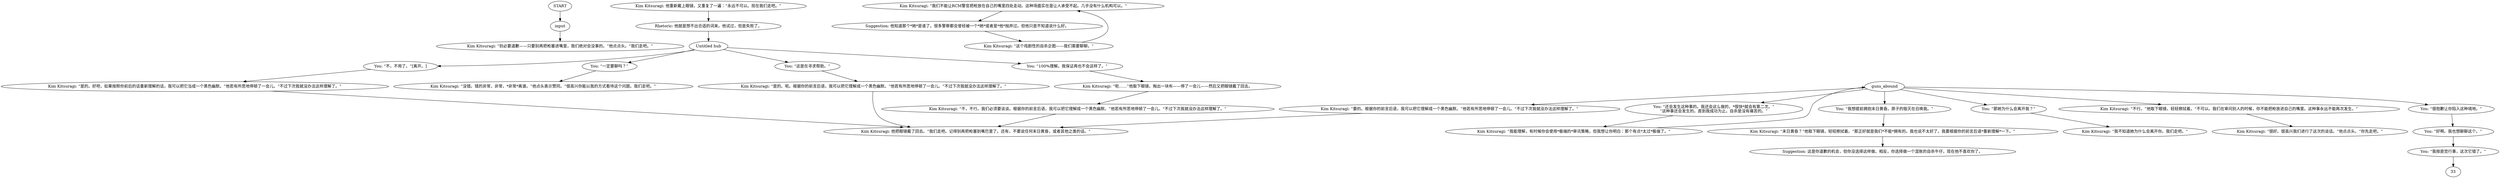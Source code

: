 # KIM SWITCH / TRIED SHOOTING YOURSELF
# a quick switch if you tried to shoot yourself with an empty gun
# ==================================================
digraph G {
	  0 [label="START"];
	  1 [label="input"];
	  2 [label="You: “不，不用了。”[离开。]"];
	  3 [label="You: “还会发生这种事的。我还会这么做的，*很快*就会有第二次。”\n“这种事还会发生的。直到我成功为止。自杀是没有痛苦的。”"];
	  4 [label="Kim Kitsuragi: “是的。呃。根据你的前言后语，我可以把它理解成一个黑色幽默。”他若有所思地停顿了一会儿。“不过下次我就没办法这样理解了。”"];
	  5 [label="You: “一定要聊吗？”"];
	  6 [label="Kim Kitsuragi: “末日黄昏？”他取下眼镜，轻轻擦拭着。“那正好就是我们*不能*拥有的。我也说不太好了。我要根据你的前言后语*重新理解*一下。”"];
	  7 [label="You: “我想提前拥抱末日黄昏。原子的毁灭在召唤我。”"];
	  8 [label="You: “这是在寻求帮助。”"];
	  9 [label="Kim Kitsuragi: 他重新戴上眼镜，又重复了一遍：“永远不可以。现在我们走吧。”"];
	  10 [label="Kim Kitsuragi: “很好。很高兴我们进行了这次的谈话。”他点点头。“你先走吧。”"];
	  11 [label="Kim Kitsuragi: “呃……”他取下眼镜，掏出一块布——停了一会儿——然后又把眼镜戴了回去。"];
	  12 [label="Kim Kitsuragi: “我不知道她为什么会离开你。我们走吧。”"];
	  13 [label="Untitled hub"];
	  14 [label="Kim Kitsuragi: “我们不能让RCM警官把枪放在自己的嘴里四处走动。这种场面实在是让人承受不起。几乎没有什么机构可以。”"];
	  15 [label="guns_abound"];
	  16 [label="Suggestion: 他知道那个*她*是谁了。很多警察都会曾经被一个*她*或者是*他*抛弃过。但他只是不知道说什么好。"];
	  17 [label="Kim Kitsuragi: “不，不行。我们必须要谈谈。根据你的前言后语，我可以把它理解成一个黑色幽默。”他若有所思地停顿了一会儿。“不过下次我就没办法这样理解了。”"];
	  18 [label="Kim Kitsuragi: “是的。好吧，如果按照你前后的话重新理解的话，我可以把它当成一个黑色幽默。”他若有所思地停顿了一会儿。“不过下次我就没办法这样理解了。”"];
	  19 [label="You: “我按直觉行事，这次它错了。”"];
	  20 [label="You: “那她为什么会离开我？”"];
	  21 [label="Kim Kitsuragi: “不行。”他取下眼镜，轻轻擦拭着。“不可以。我们在审问别人的时候，你不能把枪放进自己的嘴里。这种事永远不能再次发生。”"];
	  22 [label="Kim Kitsuragi: “我能理解，有时候你会使用*极端的*审讯策略，但我想让你明白：那个有点*太过*极端了。”"];
	  23 [label="Kim Kitsuragi: 他把眼镜戴了回去。“我们走吧。记得别再把枪塞到嘴巴里了。还有，不要说任何末日黄昏，或者其他之类的话。”"];
	  24 [label="Suggestion: 这是你道歉的机会，但你没选择这样做。相反，你选择做一个混账的自杀牛仔，现在他不喜欢你了。"];
	  25 [label="Rhetoric: 他就是想不出合适的词来。他试过，但是失败了。"];
	  26 [label="Kim Kitsuragi: “这个戏剧性的自杀企图——我们需要聊聊。”"];
	  27 [label="Kim Kitsuragi: “别必要道歉——只要别再把枪塞进嘴里，我们绝对会没事的。”他点点头。“我们走吧。”"];
	  28 [label="You: “好啊。我也想聊聊这个。”"];
	  29 [label="You: “100%理解。我保证再也不会这样了。”"];
	  30 [label="You: “很抱歉让你陷入这种境地。”"];
	  31 [label="Kim Kitsuragi: “要的。根据你的前言后语，我可以把它理解成一个黑色幽默。”他若有所思地停顿了一会儿。“不过下次我就没办法这样理解了。”"];
	  32 [label="Kim Kitsuragi: “没错。错的非常，非常，*非常*离谱。”他点头表示赞同。“很高兴你能以我的方式看待这个问题。我们走吧。”"];
	  0 -> 1
	  1 -> 27
	  2 -> 18
	  3 -> 22
	  4 -> 23
	  5 -> 32
	  6 -> 24
	  7 -> 6
	  8 -> 4
	  9 -> 25
	  11 -> 17
	  13 -> 8
	  13 -> 5
	  13 -> 2
	  13 -> 29
	  14 -> 16
	  15 -> 3
	  15 -> 7
	  15 -> 20
	  15 -> 21
	  15 -> 30
	  15 -> 31
	  16 -> 26
	  17 -> 23
	  18 -> 23
	  19 -> 33
	  20 -> 12
	  21 -> 10
	  22 -> 15
	  25 -> 13
	  26 -> 14
	  28 -> 19
	  29 -> 11
	  30 -> 28
	  31 -> 23
}

